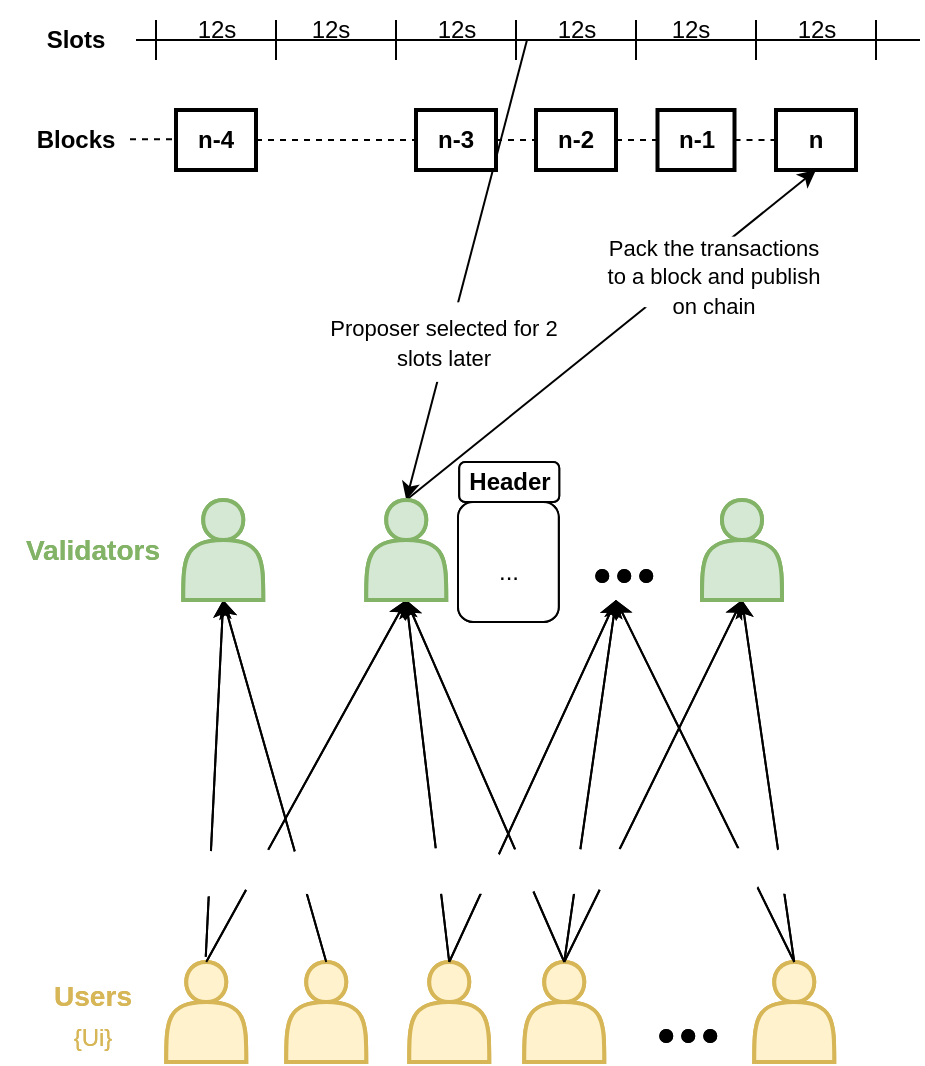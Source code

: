<mxfile version="26.2.8">
  <diagram name="Page-1" id="uq0ruCk3_rSD9SvaCY8R">
    <mxGraphModel dx="1405" dy="643" grid="1" gridSize="10" guides="1" tooltips="1" connect="1" arrows="1" fold="1" page="1" pageScale="1" pageWidth="827" pageHeight="1169" math="0" shadow="0">
      <root>
        <mxCell id="0" />
        <mxCell id="1" parent="0" />
        <mxCell id="r1D6VSpxrKc8KSH1jY-o-12" value="" style="endArrow=classic;html=1;rounded=0;exitX=0.09;exitY=0.521;exitDx=0;exitDy=0;entryX=0.5;entryY=0;entryDx=0;entryDy=0;exitPerimeter=0;" parent="1" source="XEZV7KVTwxbiqD7pJ-Vi-41" target="r1D6VSpxrKc8KSH1jY-o-51" edge="1">
          <mxGeometry width="50" height="50" relative="1" as="geometry">
            <mxPoint x="125.5" y="60" as="sourcePoint" />
            <mxPoint x="321" y="203.5" as="targetPoint" />
          </mxGeometry>
        </mxCell>
        <mxCell id="D-NRNB5gOzUlE2xE504m-6" value="" style="shape=actor;whiteSpace=wrap;html=1;strokeWidth=2;fillColor=#fff2cc;strokeColor=#d6b656;" parent="1" vertex="1">
          <mxGeometry x="115.12" y="521" width="40" height="50" as="geometry" />
        </mxCell>
        <mxCell id="D-NRNB5gOzUlE2xE504m-7" value="" style="shape=actor;whiteSpace=wrap;html=1;strokeWidth=2;fillColor=#fff2cc;strokeColor=#d6b656;" parent="1" vertex="1">
          <mxGeometry x="294.12" y="521" width="40" height="50" as="geometry" />
        </mxCell>
        <mxCell id="D-NRNB5gOzUlE2xE504m-8" value="" style="shape=actor;whiteSpace=wrap;html=1;strokeWidth=2;fillColor=#fff2cc;strokeColor=#d6b656;" parent="1" vertex="1">
          <mxGeometry x="236.62" y="521" width="40" height="50" as="geometry" />
        </mxCell>
        <mxCell id="D-NRNB5gOzUlE2xE504m-9" value="" style="shape=actor;whiteSpace=wrap;html=1;strokeWidth=2;fillColor=#fff2cc;strokeColor=#d6b656;" parent="1" vertex="1">
          <mxGeometry x="175.12" y="521" width="40" height="50" as="geometry" />
        </mxCell>
        <mxCell id="D-NRNB5gOzUlE2xE504m-10" value="" style="shape=actor;whiteSpace=wrap;html=1;strokeWidth=2;fillColor=#fff2cc;strokeColor=#d6b656;" parent="1" vertex="1">
          <mxGeometry x="409.12" y="521" width="40" height="50" as="geometry" />
        </mxCell>
        <mxCell id="D-NRNB5gOzUlE2xE504m-13" value="" style="group" parent="1" vertex="1" connectable="0">
          <mxGeometry x="363.12" y="555" width="26" height="6" as="geometry" />
        </mxCell>
        <mxCell id="D-NRNB5gOzUlE2xE504m-14" value="" style="ellipse;shape=doubleEllipse;whiteSpace=wrap;html=1;aspect=fixed;fillColor=#000000;" parent="D-NRNB5gOzUlE2xE504m-13" vertex="1">
          <mxGeometry x="-1" width="6" height="6" as="geometry" />
        </mxCell>
        <mxCell id="D-NRNB5gOzUlE2xE504m-15" value="" style="ellipse;shape=doubleEllipse;whiteSpace=wrap;html=1;aspect=fixed;fillColor=#000000;" parent="D-NRNB5gOzUlE2xE504m-13" vertex="1">
          <mxGeometry x="10" width="6" height="6" as="geometry" />
        </mxCell>
        <mxCell id="D-NRNB5gOzUlE2xE504m-16" value="" style="ellipse;shape=doubleEllipse;whiteSpace=wrap;html=1;aspect=fixed;fillColor=#000000;" parent="D-NRNB5gOzUlE2xE504m-13" vertex="1">
          <mxGeometry x="21" width="6" height="6" as="geometry" />
        </mxCell>
        <mxCell id="D-NRNB5gOzUlE2xE504m-17" value="" style="endArrow=classic;html=1;rounded=0;entryX=0.5;entryY=1;entryDx=0;entryDy=0;exitX=0.5;exitY=0;exitDx=0;exitDy=0;" parent="1" source="D-NRNB5gOzUlE2xE504m-6" target="D-NRNB5gOzUlE2xE504m-51" edge="1">
          <mxGeometry width="50" height="50" relative="1" as="geometry">
            <mxPoint x="135.37" y="496" as="sourcePoint" />
            <mxPoint x="255.12" y="427" as="targetPoint" />
          </mxGeometry>
        </mxCell>
        <mxCell id="D-NRNB5gOzUlE2xE504m-18" value="" style="endArrow=classic;html=1;rounded=0;entryX=0.5;entryY=1;entryDx=0;entryDy=0;exitX=0.5;exitY=0;exitDx=0;exitDy=0;" parent="1" source="D-NRNB5gOzUlE2xE504m-9" target="D-NRNB5gOzUlE2xE504m-50" edge="1">
          <mxGeometry width="50" height="50" relative="1" as="geometry">
            <mxPoint x="195.37" y="496" as="sourcePoint" />
            <mxPoint x="135.12" y="427" as="targetPoint" />
          </mxGeometry>
        </mxCell>
        <mxCell id="D-NRNB5gOzUlE2xE504m-19" value="" style="endArrow=classic;html=1;rounded=0;entryX=0.5;entryY=1;entryDx=0;entryDy=0;exitX=0.494;exitY=-0.052;exitDx=0;exitDy=0;exitPerimeter=0;" parent="1" source="D-NRNB5gOzUlE2xE504m-6" target="D-NRNB5gOzUlE2xE504m-50" edge="1">
          <mxGeometry width="50" height="50" relative="1" as="geometry">
            <mxPoint x="135.37" y="496" as="sourcePoint" />
            <mxPoint x="135.12" y="427" as="targetPoint" />
          </mxGeometry>
        </mxCell>
        <mxCell id="D-NRNB5gOzUlE2xE504m-20" value="" style="endArrow=classic;html=1;rounded=0;exitX=0.5;exitY=0;exitDx=0;exitDy=0;entryX=0.5;entryY=1;entryDx=0;entryDy=0;" parent="1" source="D-NRNB5gOzUlE2xE504m-8" target="D-NRNB5gOzUlE2xE504m-51" edge="1">
          <mxGeometry width="50" height="50" relative="1" as="geometry">
            <mxPoint x="230.87" y="501" as="sourcePoint" />
            <mxPoint x="255" y="427" as="targetPoint" />
          </mxGeometry>
        </mxCell>
        <mxCell id="D-NRNB5gOzUlE2xE504m-21" value="" style="endArrow=classic;html=1;rounded=0;exitX=0.5;exitY=0;exitDx=0;exitDy=0;" parent="1" source="D-NRNB5gOzUlE2xE504m-8" edge="1">
          <mxGeometry width="50" height="50" relative="1" as="geometry">
            <mxPoint x="250.87" y="497" as="sourcePoint" />
            <mxPoint x="340" y="340" as="targetPoint" />
          </mxGeometry>
        </mxCell>
        <mxCell id="D-NRNB5gOzUlE2xE504m-22" value="" style="endArrow=classic;html=1;rounded=0;exitX=0.5;exitY=0;exitDx=0;exitDy=0;entryX=0.5;entryY=1;entryDx=0;entryDy=0;" parent="1" source="D-NRNB5gOzUlE2xE504m-7" target="D-NRNB5gOzUlE2xE504m-52" edge="1">
          <mxGeometry width="50" height="50" relative="1" as="geometry">
            <mxPoint x="330.87" y="501" as="sourcePoint" />
            <mxPoint x="429.12" y="427" as="targetPoint" />
          </mxGeometry>
        </mxCell>
        <mxCell id="D-NRNB5gOzUlE2xE504m-23" value="" style="endArrow=classic;html=1;rounded=0;exitX=0.5;exitY=0;exitDx=0;exitDy=0;" parent="1" source="D-NRNB5gOzUlE2xE504m-7" edge="1">
          <mxGeometry width="50" height="50" relative="1" as="geometry">
            <mxPoint x="310.87" y="501" as="sourcePoint" />
            <mxPoint x="340" y="340" as="targetPoint" />
          </mxGeometry>
        </mxCell>
        <mxCell id="D-NRNB5gOzUlE2xE504m-24" value="" style="endArrow=classic;html=1;rounded=0;exitX=0.5;exitY=0;exitDx=0;exitDy=0;entryX=0.5;entryY=1;entryDx=0;entryDy=0;" parent="1" source="D-NRNB5gOzUlE2xE504m-7" target="D-NRNB5gOzUlE2xE504m-51" edge="1">
          <mxGeometry width="50" height="50" relative="1" as="geometry">
            <mxPoint x="205.37" y="477" as="sourcePoint" />
            <mxPoint x="255.12" y="427" as="targetPoint" />
          </mxGeometry>
        </mxCell>
        <mxCell id="D-NRNB5gOzUlE2xE504m-25" value="" style="endArrow=classic;html=1;rounded=0;exitX=0.5;exitY=0;exitDx=0;exitDy=0;entryX=0.5;entryY=1;entryDx=0;entryDy=0;" parent="1" source="D-NRNB5gOzUlE2xE504m-10" target="D-NRNB5gOzUlE2xE504m-52" edge="1">
          <mxGeometry width="50" height="50" relative="1" as="geometry">
            <mxPoint x="409.12" y="496" as="sourcePoint" />
            <mxPoint x="429.12" y="427" as="targetPoint" />
          </mxGeometry>
        </mxCell>
        <mxCell id="D-NRNB5gOzUlE2xE504m-26" value="" style="group" parent="1" vertex="1" connectable="0">
          <mxGeometry x="150.12" y="464" width="23" height="23" as="geometry" />
        </mxCell>
        <mxCell id="D-NRNB5gOzUlE2xE504m-27" value="" style="ellipse;whiteSpace=wrap;html=1;aspect=fixed;fillColor=default;strokeColor=none;" parent="D-NRNB5gOzUlE2xE504m-26" vertex="1">
          <mxGeometry width="23" height="23" as="geometry" />
        </mxCell>
        <mxCell id="D-NRNB5gOzUlE2xE504m-28" value="" style="shape=image;html=1;verticalAlign=top;verticalLabelPosition=bottom;labelBackgroundColor=#ffffff;imageAspect=0;aspect=fixed;image=https://cdn0.iconfinder.com/data/icons/basic-e-commerce-line/48/Receipt_success-128.png" parent="D-NRNB5gOzUlE2xE504m-26" vertex="1">
          <mxGeometry x="2.88" y="2.88" width="17.25" height="17.25" as="geometry" />
        </mxCell>
        <mxCell id="D-NRNB5gOzUlE2xE504m-29" value="" style="group" parent="1" vertex="1" connectable="0">
          <mxGeometry x="123.62" y="465.25" width="23" height="23" as="geometry" />
        </mxCell>
        <mxCell id="D-NRNB5gOzUlE2xE504m-30" value="" style="ellipse;whiteSpace=wrap;html=1;aspect=fixed;fillColor=default;strokeColor=none;" parent="D-NRNB5gOzUlE2xE504m-29" vertex="1">
          <mxGeometry width="23" height="23" as="geometry" />
        </mxCell>
        <mxCell id="D-NRNB5gOzUlE2xE504m-31" value="" style="shape=image;html=1;verticalAlign=top;verticalLabelPosition=bottom;labelBackgroundColor=#ffffff;imageAspect=0;aspect=fixed;image=https://cdn0.iconfinder.com/data/icons/basic-e-commerce-line/48/Receipt_success-128.png" parent="D-NRNB5gOzUlE2xE504m-29" vertex="1">
          <mxGeometry x="2.88" y="1.88" width="17.25" height="17.25" as="geometry" />
        </mxCell>
        <mxCell id="D-NRNB5gOzUlE2xE504m-32" value="" style="group" parent="1" vertex="1" connectable="0">
          <mxGeometry x="174" y="464" width="23" height="23" as="geometry" />
        </mxCell>
        <mxCell id="D-NRNB5gOzUlE2xE504m-33" value="" style="ellipse;whiteSpace=wrap;html=1;aspect=fixed;fillColor=default;strokeColor=none;" parent="D-NRNB5gOzUlE2xE504m-32" vertex="1">
          <mxGeometry width="23" height="23" as="geometry" />
        </mxCell>
        <mxCell id="D-NRNB5gOzUlE2xE504m-34" value="" style="shape=image;html=1;verticalAlign=top;verticalLabelPosition=bottom;labelBackgroundColor=#ffffff;imageAspect=0;aspect=fixed;image=https://cdn0.iconfinder.com/data/icons/basic-e-commerce-line/48/Receipt_success-128.png" parent="D-NRNB5gOzUlE2xE504m-32" vertex="1">
          <mxGeometry x="2.88" y="2.88" width="17.25" height="17.25" as="geometry" />
        </mxCell>
        <mxCell id="D-NRNB5gOzUlE2xE504m-35" value="" style="group" parent="1" vertex="1" connectable="0">
          <mxGeometry x="240" y="464" width="23" height="23" as="geometry" />
        </mxCell>
        <mxCell id="D-NRNB5gOzUlE2xE504m-36" value="" style="ellipse;whiteSpace=wrap;html=1;aspect=fixed;fillColor=default;strokeColor=none;" parent="D-NRNB5gOzUlE2xE504m-35" vertex="1">
          <mxGeometry width="23" height="23" as="geometry" />
        </mxCell>
        <mxCell id="D-NRNB5gOzUlE2xE504m-37" value="" style="shape=image;html=1;verticalAlign=top;verticalLabelPosition=bottom;labelBackgroundColor=#ffffff;imageAspect=0;aspect=fixed;image=https://cdn0.iconfinder.com/data/icons/basic-e-commerce-line/48/Receipt_success-128.png" parent="D-NRNB5gOzUlE2xE504m-35" vertex="1">
          <mxGeometry x="2.88" y="2.88" width="17.25" height="17.25" as="geometry" />
        </mxCell>
        <mxCell id="D-NRNB5gOzUlE2xE504m-38" value="" style="group" parent="1" vertex="1" connectable="0">
          <mxGeometry x="282" y="464" width="23" height="23" as="geometry" />
        </mxCell>
        <mxCell id="D-NRNB5gOzUlE2xE504m-39" value="" style="ellipse;whiteSpace=wrap;html=1;aspect=fixed;fillColor=default;strokeColor=none;" parent="D-NRNB5gOzUlE2xE504m-38" vertex="1">
          <mxGeometry width="23" height="23" as="geometry" />
        </mxCell>
        <mxCell id="D-NRNB5gOzUlE2xE504m-40" value="" style="shape=image;html=1;verticalAlign=top;verticalLabelPosition=bottom;labelBackgroundColor=#ffffff;imageAspect=0;aspect=fixed;image=https://cdn0.iconfinder.com/data/icons/basic-e-commerce-line/48/Receipt_success-128.png" parent="D-NRNB5gOzUlE2xE504m-38" vertex="1">
          <mxGeometry x="2.88" y="2.88" width="17.25" height="17.25" as="geometry" />
        </mxCell>
        <mxCell id="D-NRNB5gOzUlE2xE504m-41" value="" style="group" parent="1" vertex="1" connectable="0">
          <mxGeometry x="307" y="464" width="23" height="23" as="geometry" />
        </mxCell>
        <mxCell id="D-NRNB5gOzUlE2xE504m-42" value="" style="ellipse;whiteSpace=wrap;html=1;aspect=fixed;fillColor=default;strokeColor=none;" parent="D-NRNB5gOzUlE2xE504m-41" vertex="1">
          <mxGeometry width="23" height="23" as="geometry" />
        </mxCell>
        <mxCell id="D-NRNB5gOzUlE2xE504m-43" value="" style="shape=image;html=1;verticalAlign=top;verticalLabelPosition=bottom;labelBackgroundColor=#ffffff;imageAspect=0;aspect=fixed;image=https://cdn0.iconfinder.com/data/icons/basic-e-commerce-line/48/Receipt_success-128.png" parent="D-NRNB5gOzUlE2xE504m-41" vertex="1">
          <mxGeometry x="2.88" y="2.88" width="17.25" height="17.25" as="geometry" />
        </mxCell>
        <mxCell id="D-NRNB5gOzUlE2xE504m-44" value="" style="group" parent="1" vertex="1" connectable="0">
          <mxGeometry x="327" y="464" width="23" height="23" as="geometry" />
        </mxCell>
        <mxCell id="D-NRNB5gOzUlE2xE504m-45" value="" style="ellipse;whiteSpace=wrap;html=1;aspect=fixed;fillColor=default;strokeColor=none;" parent="D-NRNB5gOzUlE2xE504m-44" vertex="1">
          <mxGeometry width="23" height="23" as="geometry" />
        </mxCell>
        <mxCell id="D-NRNB5gOzUlE2xE504m-46" value="" style="shape=image;html=1;verticalAlign=top;verticalLabelPosition=bottom;labelBackgroundColor=#ffffff;imageAspect=0;aspect=fixed;image=https://cdn0.iconfinder.com/data/icons/basic-e-commerce-line/48/Receipt_success-128.png" parent="D-NRNB5gOzUlE2xE504m-44" vertex="1">
          <mxGeometry x="2.88" y="2.88" width="17.25" height="17.25" as="geometry" />
        </mxCell>
        <mxCell id="D-NRNB5gOzUlE2xE504m-47" value="" style="group" parent="1" vertex="1" connectable="0">
          <mxGeometry x="414" y="464" width="23" height="23" as="geometry" />
        </mxCell>
        <mxCell id="D-NRNB5gOzUlE2xE504m-48" value="" style="ellipse;whiteSpace=wrap;html=1;aspect=fixed;fillColor=default;strokeColor=none;" parent="D-NRNB5gOzUlE2xE504m-47" vertex="1">
          <mxGeometry width="23" height="23" as="geometry" />
        </mxCell>
        <mxCell id="D-NRNB5gOzUlE2xE504m-49" value="" style="shape=image;html=1;verticalAlign=top;verticalLabelPosition=bottom;labelBackgroundColor=#ffffff;imageAspect=0;aspect=fixed;image=https://cdn0.iconfinder.com/data/icons/basic-e-commerce-line/48/Receipt_success-128.png" parent="D-NRNB5gOzUlE2xE504m-47" vertex="1">
          <mxGeometry x="2.88" y="2.88" width="17.25" height="17.25" as="geometry" />
        </mxCell>
        <mxCell id="D-NRNB5gOzUlE2xE504m-50" value="" style="shape=actor;whiteSpace=wrap;html=1;strokeWidth=2;fillColor=#d5e8d4;strokeColor=#82b366;" parent="1" vertex="1">
          <mxGeometry x="123.62" y="290" width="40" height="50" as="geometry" />
        </mxCell>
        <mxCell id="D-NRNB5gOzUlE2xE504m-51" value="" style="shape=actor;whiteSpace=wrap;html=1;strokeWidth=2;fillColor=#d5e8d4;strokeColor=#82b366;" parent="1" vertex="1">
          <mxGeometry x="215.12" y="290" width="40" height="50" as="geometry" />
        </mxCell>
        <mxCell id="D-NRNB5gOzUlE2xE504m-52" value="" style="shape=actor;whiteSpace=wrap;html=1;strokeWidth=2;fillColor=#d5e8d4;strokeColor=#82b366;" parent="1" vertex="1">
          <mxGeometry x="383" y="290" width="40" height="50" as="geometry" />
        </mxCell>
        <mxCell id="D-NRNB5gOzUlE2xE504m-53" value="" style="group" parent="1" vertex="1" connectable="0">
          <mxGeometry x="313.12" y="325" width="26" height="6" as="geometry" />
        </mxCell>
        <mxCell id="D-NRNB5gOzUlE2xE504m-54" value="" style="ellipse;shape=doubleEllipse;whiteSpace=wrap;html=1;aspect=fixed;fillColor=#000000;" parent="D-NRNB5gOzUlE2xE504m-53" vertex="1">
          <mxGeometry x="17" width="6" height="6" as="geometry" />
        </mxCell>
        <mxCell id="D-NRNB5gOzUlE2xE504m-55" value="" style="ellipse;shape=doubleEllipse;whiteSpace=wrap;html=1;aspect=fixed;fillColor=#000000;" parent="D-NRNB5gOzUlE2xE504m-53" vertex="1">
          <mxGeometry x="28" width="6" height="6" as="geometry" />
        </mxCell>
        <mxCell id="D-NRNB5gOzUlE2xE504m-56" value="" style="ellipse;shape=doubleEllipse;whiteSpace=wrap;html=1;aspect=fixed;fillColor=#000000;" parent="D-NRNB5gOzUlE2xE504m-53" vertex="1">
          <mxGeometry x="39" width="6" height="6" as="geometry" />
        </mxCell>
        <mxCell id="D-NRNB5gOzUlE2xE504m-57" value="" style="endArrow=classic;html=1;rounded=0;exitX=0.5;exitY=0;exitDx=0;exitDy=0;" parent="1" source="D-NRNB5gOzUlE2xE504m-10" edge="1">
          <mxGeometry width="50" height="50" relative="1" as="geometry">
            <mxPoint x="430" y="520" as="sourcePoint" />
            <mxPoint x="340" y="340" as="targetPoint" />
          </mxGeometry>
        </mxCell>
        <mxCell id="D-NRNB5gOzUlE2xE504m-58" value="" style="group" parent="1" vertex="1" connectable="0">
          <mxGeometry x="391" y="464" width="23" height="23" as="geometry" />
        </mxCell>
        <mxCell id="D-NRNB5gOzUlE2xE504m-59" value="" style="ellipse;whiteSpace=wrap;html=1;aspect=fixed;fillColor=default;strokeColor=none;" parent="D-NRNB5gOzUlE2xE504m-58" vertex="1">
          <mxGeometry width="23" height="23" as="geometry" />
        </mxCell>
        <mxCell id="D-NRNB5gOzUlE2xE504m-60" value="" style="shape=image;html=1;verticalAlign=top;verticalLabelPosition=bottom;labelBackgroundColor=#ffffff;imageAspect=0;aspect=fixed;image=https://cdn0.iconfinder.com/data/icons/basic-e-commerce-line/48/Receipt_success-128.png" parent="D-NRNB5gOzUlE2xE504m-58" vertex="1">
          <mxGeometry x="2.88" y="2.88" width="17.25" height="17.25" as="geometry" />
        </mxCell>
        <mxCell id="D-NRNB5gOzUlE2xE504m-61" value="" style="group" parent="1" vertex="1" connectable="0">
          <mxGeometry x="262" y="464" width="23" height="23" as="geometry" />
        </mxCell>
        <mxCell id="D-NRNB5gOzUlE2xE504m-62" value="" style="ellipse;whiteSpace=wrap;html=1;aspect=fixed;fillColor=default;strokeColor=none;" parent="D-NRNB5gOzUlE2xE504m-61" vertex="1">
          <mxGeometry width="23" height="23" as="geometry" />
        </mxCell>
        <mxCell id="D-NRNB5gOzUlE2xE504m-63" value="" style="shape=image;html=1;verticalAlign=top;verticalLabelPosition=bottom;labelBackgroundColor=#ffffff;imageAspect=0;aspect=fixed;image=https://cdn0.iconfinder.com/data/icons/basic-e-commerce-line/48/Receipt_success-128.png" parent="D-NRNB5gOzUlE2xE504m-61" vertex="1">
          <mxGeometry x="2.88" y="2.88" width="17.25" height="17.25" as="geometry" />
        </mxCell>
        <mxCell id="D-NRNB5gOzUlE2xE504m-64" value="&lt;div style=&quot;line-height: 60%;&quot;&gt;&lt;h3 style=&quot;line-height: 60%;&quot;&gt;&lt;font style=&quot;color: light-dark(rgb(130, 179, 102), rgb(105, 70, 122));&quot;&gt;Validators&lt;/font&gt;&lt;/h3&gt;&lt;/div&gt;" style="text;html=1;align=center;verticalAlign=middle;resizable=0;points=[];autosize=1;strokeColor=none;fillColor=none;" parent="1" vertex="1">
          <mxGeometry x="32.5" y="290" width="90" height="50" as="geometry" />
        </mxCell>
        <mxCell id="D-NRNB5gOzUlE2xE504m-65" value="" style="group" parent="1" vertex="1" connectable="0">
          <mxGeometry x="261" y="271" width="50.62" height="80" as="geometry" />
        </mxCell>
        <mxCell id="D-NRNB5gOzUlE2xE504m-66" value="Header" style="rounded=1;whiteSpace=wrap;html=1;fontStyle=1" parent="D-NRNB5gOzUlE2xE504m-65" vertex="1">
          <mxGeometry x="0.62" width="50" height="20" as="geometry" />
        </mxCell>
        <mxCell id="D-NRNB5gOzUlE2xE504m-67" value="" style="group" parent="D-NRNB5gOzUlE2xE504m-65" vertex="1" connectable="0">
          <mxGeometry y="20" width="50.38" height="60" as="geometry" />
        </mxCell>
        <mxCell id="D-NRNB5gOzUlE2xE504m-68" value="" style="rounded=1;whiteSpace=wrap;html=1;" parent="D-NRNB5gOzUlE2xE504m-67" vertex="1">
          <mxGeometry width="50.38" height="60" as="geometry" />
        </mxCell>
        <mxCell id="D-NRNB5gOzUlE2xE504m-69" value="" style="shape=image;html=1;verticalAlign=top;verticalLabelPosition=bottom;labelBackgroundColor=#ffffff;imageAspect=0;aspect=fixed;image=https://cdn0.iconfinder.com/data/icons/basic-e-commerce-line/48/Receipt_success-128.png" parent="D-NRNB5gOzUlE2xE504m-67" vertex="1">
          <mxGeometry x="17.952" y="1.75" width="14.484" height="14.484" as="geometry" />
        </mxCell>
        <mxCell id="D-NRNB5gOzUlE2xE504m-70" value="" style="shape=image;html=1;verticalAlign=top;verticalLabelPosition=bottom;labelBackgroundColor=#ffffff;imageAspect=0;aspect=fixed;image=https://cdn0.iconfinder.com/data/icons/basic-e-commerce-line/48/Receipt_success-128.png" parent="D-NRNB5gOzUlE2xE504m-67" vertex="1">
          <mxGeometry x="17.952" y="18" width="14.484" height="14.484" as="geometry" />
        </mxCell>
        <mxCell id="D-NRNB5gOzUlE2xE504m-71" value="" style="shape=image;html=1;verticalAlign=top;verticalLabelPosition=bottom;labelBackgroundColor=#ffffff;imageAspect=0;aspect=fixed;image=https://cdn0.iconfinder.com/data/icons/basic-e-commerce-line/48/Receipt_success-128.png" parent="D-NRNB5gOzUlE2xE504m-67" vertex="1">
          <mxGeometry x="17.952" y="42.75" width="14.484" height="14.484" as="geometry" />
        </mxCell>
        <mxCell id="D-NRNB5gOzUlE2xE504m-72" value="..." style="text;html=1;align=center;verticalAlign=middle;resizable=0;points=[];autosize=1;strokeColor=none;fillColor=none;" parent="D-NRNB5gOzUlE2xE504m-67" vertex="1">
          <mxGeometry x="9.595" y="20.25" width="30" height="30" as="geometry" />
        </mxCell>
        <mxCell id="D-NRNB5gOzUlE2xE504m-75" value="&lt;div style=&quot;line-height: 60%;&quot;&gt;&lt;h3 style=&quot;line-height: 60%;&quot;&gt;&lt;font style=&quot;color: light-dark(rgb(214, 182, 86), rgb(105, 70, 122));&quot;&gt;Users&lt;/font&gt;&lt;/h3&gt;&lt;div&gt;&lt;font&gt;&lt;font color=&quot;#d6b656&quot;&gt;{Ui}&lt;/font&gt;&lt;/font&gt;&lt;/div&gt;&lt;/div&gt;" style="text;html=1;align=center;verticalAlign=middle;resizable=0;points=[];autosize=1;strokeColor=none;fillColor=none;" parent="1" vertex="1">
          <mxGeometry x="47.5" y="511" width="60" height="60" as="geometry" />
        </mxCell>
        <mxCell id="r1D6VSpxrKc8KSH1jY-o-6" value="" style="shape=actor;whiteSpace=wrap;html=1;strokeWidth=2;fillColor=#fff2cc;strokeColor=#d6b656;" parent="1" vertex="1">
          <mxGeometry x="115.12" y="521" width="40" height="50" as="geometry" />
        </mxCell>
        <mxCell id="r1D6VSpxrKc8KSH1jY-o-7" value="" style="shape=actor;whiteSpace=wrap;html=1;strokeWidth=2;fillColor=#fff2cc;strokeColor=#d6b656;" parent="1" vertex="1">
          <mxGeometry x="294.12" y="521" width="40" height="50" as="geometry" />
        </mxCell>
        <mxCell id="r1D6VSpxrKc8KSH1jY-o-8" value="" style="shape=actor;whiteSpace=wrap;html=1;strokeWidth=2;fillColor=#fff2cc;strokeColor=#d6b656;" parent="1" vertex="1">
          <mxGeometry x="236.62" y="521" width="40" height="50" as="geometry" />
        </mxCell>
        <mxCell id="r1D6VSpxrKc8KSH1jY-o-9" value="" style="shape=actor;whiteSpace=wrap;html=1;strokeWidth=2;fillColor=#fff2cc;strokeColor=#d6b656;" parent="1" vertex="1">
          <mxGeometry x="175.12" y="521" width="40" height="50" as="geometry" />
        </mxCell>
        <mxCell id="r1D6VSpxrKc8KSH1jY-o-10" value="" style="shape=actor;whiteSpace=wrap;html=1;strokeWidth=2;fillColor=#fff2cc;strokeColor=#d6b656;" parent="1" vertex="1">
          <mxGeometry x="409.12" y="521" width="40" height="50" as="geometry" />
        </mxCell>
        <mxCell id="r1D6VSpxrKc8KSH1jY-o-11" value="" style="endArrow=classic;html=1;rounded=0;exitX=0.5;exitY=0;exitDx=0;exitDy=0;entryX=0.5;entryY=1;entryDx=0;entryDy=0;" parent="1" source="r1D6VSpxrKc8KSH1jY-o-51" target="XEZV7KVTwxbiqD7pJ-Vi-28" edge="1">
          <mxGeometry width="50" height="50" relative="1" as="geometry">
            <mxPoint x="327" y="216" as="sourcePoint" />
            <mxPoint x="425.5" y="130" as="targetPoint" />
          </mxGeometry>
        </mxCell>
        <mxCell id="r1D6VSpxrKc8KSH1jY-o-13" value="" style="group" parent="1" vertex="1" connectable="0">
          <mxGeometry x="363.12" y="555" width="26" height="6" as="geometry" />
        </mxCell>
        <mxCell id="r1D6VSpxrKc8KSH1jY-o-14" value="" style="ellipse;shape=doubleEllipse;whiteSpace=wrap;html=1;aspect=fixed;fillColor=#000000;" parent="r1D6VSpxrKc8KSH1jY-o-13" vertex="1">
          <mxGeometry x="-1" width="6" height="6" as="geometry" />
        </mxCell>
        <mxCell id="r1D6VSpxrKc8KSH1jY-o-15" value="" style="ellipse;shape=doubleEllipse;whiteSpace=wrap;html=1;aspect=fixed;fillColor=#000000;" parent="r1D6VSpxrKc8KSH1jY-o-13" vertex="1">
          <mxGeometry x="10" width="6" height="6" as="geometry" />
        </mxCell>
        <mxCell id="r1D6VSpxrKc8KSH1jY-o-16" value="" style="ellipse;shape=doubleEllipse;whiteSpace=wrap;html=1;aspect=fixed;fillColor=#000000;" parent="r1D6VSpxrKc8KSH1jY-o-13" vertex="1">
          <mxGeometry x="21" width="6" height="6" as="geometry" />
        </mxCell>
        <mxCell id="r1D6VSpxrKc8KSH1jY-o-17" value="" style="endArrow=classic;html=1;rounded=0;entryX=0.5;entryY=1;entryDx=0;entryDy=0;exitX=0.5;exitY=0;exitDx=0;exitDy=0;" parent="1" source="r1D6VSpxrKc8KSH1jY-o-6" target="r1D6VSpxrKc8KSH1jY-o-51" edge="1">
          <mxGeometry width="50" height="50" relative="1" as="geometry">
            <mxPoint x="135.37" y="496" as="sourcePoint" />
            <mxPoint x="255.12" y="427" as="targetPoint" />
          </mxGeometry>
        </mxCell>
        <mxCell id="r1D6VSpxrKc8KSH1jY-o-18" value="" style="endArrow=classic;html=1;rounded=0;entryX=0.5;entryY=1;entryDx=0;entryDy=0;exitX=0.5;exitY=0;exitDx=0;exitDy=0;" parent="1" source="r1D6VSpxrKc8KSH1jY-o-9" target="r1D6VSpxrKc8KSH1jY-o-50" edge="1">
          <mxGeometry width="50" height="50" relative="1" as="geometry">
            <mxPoint x="195.37" y="496" as="sourcePoint" />
            <mxPoint x="135.12" y="427" as="targetPoint" />
          </mxGeometry>
        </mxCell>
        <mxCell id="r1D6VSpxrKc8KSH1jY-o-19" value="" style="endArrow=classic;html=1;rounded=0;entryX=0.5;entryY=1;entryDx=0;entryDy=0;exitX=0.494;exitY=-0.052;exitDx=0;exitDy=0;exitPerimeter=0;" parent="1" source="r1D6VSpxrKc8KSH1jY-o-6" target="r1D6VSpxrKc8KSH1jY-o-50" edge="1">
          <mxGeometry width="50" height="50" relative="1" as="geometry">
            <mxPoint x="135.37" y="496" as="sourcePoint" />
            <mxPoint x="135.12" y="427" as="targetPoint" />
          </mxGeometry>
        </mxCell>
        <mxCell id="r1D6VSpxrKc8KSH1jY-o-20" value="" style="endArrow=classic;html=1;rounded=0;exitX=0.5;exitY=0;exitDx=0;exitDy=0;entryX=0.5;entryY=1;entryDx=0;entryDy=0;" parent="1" source="r1D6VSpxrKc8KSH1jY-o-8" target="r1D6VSpxrKc8KSH1jY-o-51" edge="1">
          <mxGeometry width="50" height="50" relative="1" as="geometry">
            <mxPoint x="230.87" y="501" as="sourcePoint" />
            <mxPoint x="255" y="427" as="targetPoint" />
          </mxGeometry>
        </mxCell>
        <mxCell id="r1D6VSpxrKc8KSH1jY-o-21" value="" style="endArrow=classic;html=1;rounded=0;exitX=0.5;exitY=0;exitDx=0;exitDy=0;" parent="1" source="r1D6VSpxrKc8KSH1jY-o-8" edge="1">
          <mxGeometry width="50" height="50" relative="1" as="geometry">
            <mxPoint x="250.87" y="497" as="sourcePoint" />
            <mxPoint x="340" y="340" as="targetPoint" />
          </mxGeometry>
        </mxCell>
        <mxCell id="r1D6VSpxrKc8KSH1jY-o-22" value="" style="endArrow=classic;html=1;rounded=0;exitX=0.5;exitY=0;exitDx=0;exitDy=0;entryX=0.5;entryY=1;entryDx=0;entryDy=0;" parent="1" source="r1D6VSpxrKc8KSH1jY-o-7" target="r1D6VSpxrKc8KSH1jY-o-52" edge="1">
          <mxGeometry width="50" height="50" relative="1" as="geometry">
            <mxPoint x="330.87" y="501" as="sourcePoint" />
            <mxPoint x="429.12" y="427" as="targetPoint" />
          </mxGeometry>
        </mxCell>
        <mxCell id="r1D6VSpxrKc8KSH1jY-o-23" value="" style="endArrow=classic;html=1;rounded=0;exitX=0.5;exitY=0;exitDx=0;exitDy=0;" parent="1" source="r1D6VSpxrKc8KSH1jY-o-7" edge="1">
          <mxGeometry width="50" height="50" relative="1" as="geometry">
            <mxPoint x="310.87" y="501" as="sourcePoint" />
            <mxPoint x="340" y="340" as="targetPoint" />
          </mxGeometry>
        </mxCell>
        <mxCell id="r1D6VSpxrKc8KSH1jY-o-24" value="" style="endArrow=classic;html=1;rounded=0;exitX=0.5;exitY=0;exitDx=0;exitDy=0;entryX=0.5;entryY=1;entryDx=0;entryDy=0;" parent="1" source="r1D6VSpxrKc8KSH1jY-o-7" target="r1D6VSpxrKc8KSH1jY-o-51" edge="1">
          <mxGeometry width="50" height="50" relative="1" as="geometry">
            <mxPoint x="205.37" y="477" as="sourcePoint" />
            <mxPoint x="255.12" y="427" as="targetPoint" />
          </mxGeometry>
        </mxCell>
        <mxCell id="r1D6VSpxrKc8KSH1jY-o-25" value="" style="endArrow=classic;html=1;rounded=0;exitX=0.5;exitY=0;exitDx=0;exitDy=0;entryX=0.5;entryY=1;entryDx=0;entryDy=0;" parent="1" source="r1D6VSpxrKc8KSH1jY-o-10" target="r1D6VSpxrKc8KSH1jY-o-52" edge="1">
          <mxGeometry width="50" height="50" relative="1" as="geometry">
            <mxPoint x="409.12" y="496" as="sourcePoint" />
            <mxPoint x="429.12" y="427" as="targetPoint" />
          </mxGeometry>
        </mxCell>
        <mxCell id="r1D6VSpxrKc8KSH1jY-o-26" value="" style="group" parent="1" vertex="1" connectable="0">
          <mxGeometry x="150.12" y="464" width="23" height="23" as="geometry" />
        </mxCell>
        <mxCell id="r1D6VSpxrKc8KSH1jY-o-27" value="" style="ellipse;whiteSpace=wrap;html=1;aspect=fixed;fillColor=default;strokeColor=none;" parent="r1D6VSpxrKc8KSH1jY-o-26" vertex="1">
          <mxGeometry width="23" height="23" as="geometry" />
        </mxCell>
        <mxCell id="r1D6VSpxrKc8KSH1jY-o-28" value="" style="shape=image;html=1;verticalAlign=top;verticalLabelPosition=bottom;labelBackgroundColor=#ffffff;imageAspect=0;aspect=fixed;image=https://cdn0.iconfinder.com/data/icons/basic-e-commerce-line/48/Receipt_success-128.png" parent="r1D6VSpxrKc8KSH1jY-o-26" vertex="1">
          <mxGeometry x="2.88" y="2.88" width="17.25" height="17.25" as="geometry" />
        </mxCell>
        <mxCell id="r1D6VSpxrKc8KSH1jY-o-29" value="" style="group" parent="1" vertex="1" connectable="0">
          <mxGeometry x="123.62" y="465.25" width="23" height="23" as="geometry" />
        </mxCell>
        <mxCell id="r1D6VSpxrKc8KSH1jY-o-30" value="" style="ellipse;whiteSpace=wrap;html=1;aspect=fixed;fillColor=default;strokeColor=none;" parent="r1D6VSpxrKc8KSH1jY-o-29" vertex="1">
          <mxGeometry width="23" height="23" as="geometry" />
        </mxCell>
        <mxCell id="r1D6VSpxrKc8KSH1jY-o-31" value="" style="shape=image;html=1;verticalAlign=top;verticalLabelPosition=bottom;labelBackgroundColor=#ffffff;imageAspect=0;aspect=fixed;image=https://cdn0.iconfinder.com/data/icons/basic-e-commerce-line/48/Receipt_success-128.png" parent="r1D6VSpxrKc8KSH1jY-o-29" vertex="1">
          <mxGeometry x="2.88" y="1.88" width="17.25" height="17.25" as="geometry" />
        </mxCell>
        <mxCell id="r1D6VSpxrKc8KSH1jY-o-32" value="" style="group" parent="1" vertex="1" connectable="0">
          <mxGeometry x="174" y="464" width="23" height="23" as="geometry" />
        </mxCell>
        <mxCell id="r1D6VSpxrKc8KSH1jY-o-33" value="" style="ellipse;whiteSpace=wrap;html=1;aspect=fixed;fillColor=default;strokeColor=none;" parent="r1D6VSpxrKc8KSH1jY-o-32" vertex="1">
          <mxGeometry width="23" height="23" as="geometry" />
        </mxCell>
        <mxCell id="r1D6VSpxrKc8KSH1jY-o-34" value="" style="shape=image;html=1;verticalAlign=top;verticalLabelPosition=bottom;labelBackgroundColor=#ffffff;imageAspect=0;aspect=fixed;image=https://cdn0.iconfinder.com/data/icons/basic-e-commerce-line/48/Receipt_success-128.png" parent="r1D6VSpxrKc8KSH1jY-o-32" vertex="1">
          <mxGeometry x="2.88" y="2.88" width="17.25" height="17.25" as="geometry" />
        </mxCell>
        <mxCell id="r1D6VSpxrKc8KSH1jY-o-35" value="" style="group" parent="1" vertex="1" connectable="0">
          <mxGeometry x="240" y="464" width="23" height="23" as="geometry" />
        </mxCell>
        <mxCell id="r1D6VSpxrKc8KSH1jY-o-36" value="" style="ellipse;whiteSpace=wrap;html=1;aspect=fixed;fillColor=default;strokeColor=none;" parent="r1D6VSpxrKc8KSH1jY-o-35" vertex="1">
          <mxGeometry width="23" height="23" as="geometry" />
        </mxCell>
        <mxCell id="r1D6VSpxrKc8KSH1jY-o-37" value="" style="shape=image;html=1;verticalAlign=top;verticalLabelPosition=bottom;labelBackgroundColor=#ffffff;imageAspect=0;aspect=fixed;image=https://cdn0.iconfinder.com/data/icons/basic-e-commerce-line/48/Receipt_success-128.png" parent="r1D6VSpxrKc8KSH1jY-o-35" vertex="1">
          <mxGeometry x="2.88" y="2.88" width="17.25" height="17.25" as="geometry" />
        </mxCell>
        <mxCell id="r1D6VSpxrKc8KSH1jY-o-38" value="" style="group" parent="1" vertex="1" connectable="0">
          <mxGeometry x="282" y="464" width="23" height="23" as="geometry" />
        </mxCell>
        <mxCell id="r1D6VSpxrKc8KSH1jY-o-39" value="" style="ellipse;whiteSpace=wrap;html=1;aspect=fixed;fillColor=default;strokeColor=none;" parent="r1D6VSpxrKc8KSH1jY-o-38" vertex="1">
          <mxGeometry width="23" height="23" as="geometry" />
        </mxCell>
        <mxCell id="r1D6VSpxrKc8KSH1jY-o-40" value="" style="shape=image;html=1;verticalAlign=top;verticalLabelPosition=bottom;labelBackgroundColor=#ffffff;imageAspect=0;aspect=fixed;image=https://cdn0.iconfinder.com/data/icons/basic-e-commerce-line/48/Receipt_success-128.png" parent="r1D6VSpxrKc8KSH1jY-o-38" vertex="1">
          <mxGeometry x="2.88" y="2.88" width="17.25" height="17.25" as="geometry" />
        </mxCell>
        <mxCell id="r1D6VSpxrKc8KSH1jY-o-41" value="" style="group" parent="1" vertex="1" connectable="0">
          <mxGeometry x="307" y="464" width="23" height="23" as="geometry" />
        </mxCell>
        <mxCell id="r1D6VSpxrKc8KSH1jY-o-42" value="" style="ellipse;whiteSpace=wrap;html=1;aspect=fixed;fillColor=default;strokeColor=none;" parent="r1D6VSpxrKc8KSH1jY-o-41" vertex="1">
          <mxGeometry width="23" height="23" as="geometry" />
        </mxCell>
        <mxCell id="r1D6VSpxrKc8KSH1jY-o-43" value="" style="shape=image;html=1;verticalAlign=top;verticalLabelPosition=bottom;labelBackgroundColor=#ffffff;imageAspect=0;aspect=fixed;image=https://cdn0.iconfinder.com/data/icons/basic-e-commerce-line/48/Receipt_success-128.png" parent="r1D6VSpxrKc8KSH1jY-o-41" vertex="1">
          <mxGeometry x="2.88" y="2.88" width="17.25" height="17.25" as="geometry" />
        </mxCell>
        <mxCell id="r1D6VSpxrKc8KSH1jY-o-44" value="" style="group" parent="1" vertex="1" connectable="0">
          <mxGeometry x="327" y="464" width="23" height="23" as="geometry" />
        </mxCell>
        <mxCell id="r1D6VSpxrKc8KSH1jY-o-45" value="" style="ellipse;whiteSpace=wrap;html=1;aspect=fixed;fillColor=default;strokeColor=none;" parent="r1D6VSpxrKc8KSH1jY-o-44" vertex="1">
          <mxGeometry width="23" height="23" as="geometry" />
        </mxCell>
        <mxCell id="r1D6VSpxrKc8KSH1jY-o-46" value="" style="shape=image;html=1;verticalAlign=top;verticalLabelPosition=bottom;labelBackgroundColor=#ffffff;imageAspect=0;aspect=fixed;image=https://cdn0.iconfinder.com/data/icons/basic-e-commerce-line/48/Receipt_success-128.png" parent="r1D6VSpxrKc8KSH1jY-o-44" vertex="1">
          <mxGeometry x="2.88" y="2.88" width="17.25" height="17.25" as="geometry" />
        </mxCell>
        <mxCell id="r1D6VSpxrKc8KSH1jY-o-47" value="" style="group" parent="1" vertex="1" connectable="0">
          <mxGeometry x="414" y="464" width="23" height="23" as="geometry" />
        </mxCell>
        <mxCell id="r1D6VSpxrKc8KSH1jY-o-48" value="" style="ellipse;whiteSpace=wrap;html=1;aspect=fixed;fillColor=default;strokeColor=none;" parent="r1D6VSpxrKc8KSH1jY-o-47" vertex="1">
          <mxGeometry width="23" height="23" as="geometry" />
        </mxCell>
        <mxCell id="r1D6VSpxrKc8KSH1jY-o-49" value="" style="shape=image;html=1;verticalAlign=top;verticalLabelPosition=bottom;labelBackgroundColor=#ffffff;imageAspect=0;aspect=fixed;image=https://cdn0.iconfinder.com/data/icons/basic-e-commerce-line/48/Receipt_success-128.png" parent="r1D6VSpxrKc8KSH1jY-o-47" vertex="1">
          <mxGeometry x="2.88" y="2.88" width="17.25" height="17.25" as="geometry" />
        </mxCell>
        <mxCell id="r1D6VSpxrKc8KSH1jY-o-50" value="" style="shape=actor;whiteSpace=wrap;html=1;strokeWidth=2;fillColor=#d5e8d4;strokeColor=#82b366;" parent="1" vertex="1">
          <mxGeometry x="123.62" y="290" width="40" height="50" as="geometry" />
        </mxCell>
        <mxCell id="r1D6VSpxrKc8KSH1jY-o-51" value="" style="shape=actor;whiteSpace=wrap;html=1;strokeWidth=2;fillColor=#d5e8d4;strokeColor=#82b366;" parent="1" vertex="1">
          <mxGeometry x="215.12" y="290" width="40" height="50" as="geometry" />
        </mxCell>
        <mxCell id="r1D6VSpxrKc8KSH1jY-o-52" value="" style="shape=actor;whiteSpace=wrap;html=1;strokeWidth=2;fillColor=#d5e8d4;strokeColor=#82b366;" parent="1" vertex="1">
          <mxGeometry x="383" y="290" width="40" height="50" as="geometry" />
        </mxCell>
        <mxCell id="r1D6VSpxrKc8KSH1jY-o-53" value="" style="group" parent="1" vertex="1" connectable="0">
          <mxGeometry x="313.12" y="325" width="26" height="6" as="geometry" />
        </mxCell>
        <mxCell id="r1D6VSpxrKc8KSH1jY-o-54" value="" style="ellipse;shape=doubleEllipse;whiteSpace=wrap;html=1;aspect=fixed;fillColor=#000000;" parent="r1D6VSpxrKc8KSH1jY-o-53" vertex="1">
          <mxGeometry x="17" width="6" height="6" as="geometry" />
        </mxCell>
        <mxCell id="r1D6VSpxrKc8KSH1jY-o-55" value="" style="ellipse;shape=doubleEllipse;whiteSpace=wrap;html=1;aspect=fixed;fillColor=#000000;" parent="r1D6VSpxrKc8KSH1jY-o-53" vertex="1">
          <mxGeometry x="28" width="6" height="6" as="geometry" />
        </mxCell>
        <mxCell id="r1D6VSpxrKc8KSH1jY-o-56" value="" style="ellipse;shape=doubleEllipse;whiteSpace=wrap;html=1;aspect=fixed;fillColor=#000000;" parent="r1D6VSpxrKc8KSH1jY-o-53" vertex="1">
          <mxGeometry x="39" width="6" height="6" as="geometry" />
        </mxCell>
        <mxCell id="r1D6VSpxrKc8KSH1jY-o-57" value="" style="endArrow=classic;html=1;rounded=0;exitX=0.5;exitY=0;exitDx=0;exitDy=0;" parent="1" source="r1D6VSpxrKc8KSH1jY-o-10" edge="1">
          <mxGeometry width="50" height="50" relative="1" as="geometry">
            <mxPoint x="430" y="520" as="sourcePoint" />
            <mxPoint x="340" y="340" as="targetPoint" />
          </mxGeometry>
        </mxCell>
        <mxCell id="r1D6VSpxrKc8KSH1jY-o-58" value="" style="group" parent="1" vertex="1" connectable="0">
          <mxGeometry x="391" y="464" width="23" height="23" as="geometry" />
        </mxCell>
        <mxCell id="r1D6VSpxrKc8KSH1jY-o-59" value="" style="ellipse;whiteSpace=wrap;html=1;aspect=fixed;fillColor=default;strokeColor=none;" parent="r1D6VSpxrKc8KSH1jY-o-58" vertex="1">
          <mxGeometry width="23" height="23" as="geometry" />
        </mxCell>
        <mxCell id="r1D6VSpxrKc8KSH1jY-o-60" value="" style="shape=image;html=1;verticalAlign=top;verticalLabelPosition=bottom;labelBackgroundColor=#ffffff;imageAspect=0;aspect=fixed;image=https://cdn0.iconfinder.com/data/icons/basic-e-commerce-line/48/Receipt_success-128.png" parent="r1D6VSpxrKc8KSH1jY-o-58" vertex="1">
          <mxGeometry x="2.88" y="2.88" width="17.25" height="17.25" as="geometry" />
        </mxCell>
        <mxCell id="r1D6VSpxrKc8KSH1jY-o-61" value="" style="group" parent="1" vertex="1" connectable="0">
          <mxGeometry x="262" y="464" width="23" height="23" as="geometry" />
        </mxCell>
        <mxCell id="r1D6VSpxrKc8KSH1jY-o-62" value="" style="ellipse;whiteSpace=wrap;html=1;aspect=fixed;fillColor=default;strokeColor=none;" parent="r1D6VSpxrKc8KSH1jY-o-61" vertex="1">
          <mxGeometry width="23" height="23" as="geometry" />
        </mxCell>
        <mxCell id="r1D6VSpxrKc8KSH1jY-o-63" value="" style="shape=image;html=1;verticalAlign=top;verticalLabelPosition=bottom;labelBackgroundColor=#ffffff;imageAspect=0;aspect=fixed;image=https://cdn0.iconfinder.com/data/icons/basic-e-commerce-line/48/Receipt_success-128.png" parent="r1D6VSpxrKc8KSH1jY-o-61" vertex="1">
          <mxGeometry x="2.88" y="2.88" width="17.25" height="17.25" as="geometry" />
        </mxCell>
        <mxCell id="r1D6VSpxrKc8KSH1jY-o-64" value="&lt;div style=&quot;line-height: 60%;&quot;&gt;&lt;h3 style=&quot;line-height: 60%;&quot;&gt;&lt;font style=&quot;color: light-dark(rgb(130, 179, 102), rgb(105, 70, 122));&quot;&gt;Validators&lt;/font&gt;&lt;/h3&gt;&lt;/div&gt;" style="text;html=1;align=center;verticalAlign=middle;resizable=0;points=[];autosize=1;strokeColor=none;fillColor=none;" parent="1" vertex="1">
          <mxGeometry x="32.5" y="290" width="90" height="50" as="geometry" />
        </mxCell>
        <mxCell id="r1D6VSpxrKc8KSH1jY-o-65" value="" style="group" parent="1" vertex="1" connectable="0">
          <mxGeometry x="261" y="271" width="50.62" height="80" as="geometry" />
        </mxCell>
        <mxCell id="r1D6VSpxrKc8KSH1jY-o-66" value="Header" style="rounded=1;whiteSpace=wrap;html=1;fontStyle=1" parent="r1D6VSpxrKc8KSH1jY-o-65" vertex="1">
          <mxGeometry x="0.62" width="50" height="20" as="geometry" />
        </mxCell>
        <mxCell id="r1D6VSpxrKc8KSH1jY-o-67" value="" style="group" parent="r1D6VSpxrKc8KSH1jY-o-65" vertex="1" connectable="0">
          <mxGeometry y="20" width="50.38" height="60" as="geometry" />
        </mxCell>
        <mxCell id="r1D6VSpxrKc8KSH1jY-o-68" value="" style="rounded=1;whiteSpace=wrap;html=1;" parent="r1D6VSpxrKc8KSH1jY-o-67" vertex="1">
          <mxGeometry width="50.38" height="60" as="geometry" />
        </mxCell>
        <mxCell id="r1D6VSpxrKc8KSH1jY-o-69" value="" style="shape=image;html=1;verticalAlign=top;verticalLabelPosition=bottom;labelBackgroundColor=#ffffff;imageAspect=0;aspect=fixed;image=https://cdn0.iconfinder.com/data/icons/basic-e-commerce-line/48/Receipt_success-128.png" parent="r1D6VSpxrKc8KSH1jY-o-67" vertex="1">
          <mxGeometry x="17.952" y="1.75" width="14.484" height="14.484" as="geometry" />
        </mxCell>
        <mxCell id="r1D6VSpxrKc8KSH1jY-o-70" value="" style="shape=image;html=1;verticalAlign=top;verticalLabelPosition=bottom;labelBackgroundColor=#ffffff;imageAspect=0;aspect=fixed;image=https://cdn0.iconfinder.com/data/icons/basic-e-commerce-line/48/Receipt_success-128.png" parent="r1D6VSpxrKc8KSH1jY-o-67" vertex="1">
          <mxGeometry x="17.952" y="18" width="14.484" height="14.484" as="geometry" />
        </mxCell>
        <mxCell id="r1D6VSpxrKc8KSH1jY-o-71" value="" style="shape=image;html=1;verticalAlign=top;verticalLabelPosition=bottom;labelBackgroundColor=#ffffff;imageAspect=0;aspect=fixed;image=https://cdn0.iconfinder.com/data/icons/basic-e-commerce-line/48/Receipt_success-128.png" parent="r1D6VSpxrKc8KSH1jY-o-67" vertex="1">
          <mxGeometry x="17.952" y="42.75" width="14.484" height="14.484" as="geometry" />
        </mxCell>
        <mxCell id="r1D6VSpxrKc8KSH1jY-o-72" value="..." style="text;html=1;align=center;verticalAlign=middle;resizable=0;points=[];autosize=1;strokeColor=none;fillColor=none;" parent="r1D6VSpxrKc8KSH1jY-o-67" vertex="1">
          <mxGeometry x="9.595" y="20.25" width="30" height="30" as="geometry" />
        </mxCell>
        <mxCell id="r1D6VSpxrKc8KSH1jY-o-73" value="&lt;span style=&quot;font-size: 11px;&quot;&gt;Proposer selected for 2 slots later&lt;/span&gt;" style="ellipse;whiteSpace=wrap;html=1;strokeColor=none;" parent="1" vertex="1">
          <mxGeometry x="189" y="191" width="130.12" height="40" as="geometry" />
        </mxCell>
        <mxCell id="r1D6VSpxrKc8KSH1jY-o-74" value="&lt;span style=&quot;font-size: 11px;&quot;&gt;Pack the transactions to a block and publish on chain&lt;/span&gt;" style="ellipse;whiteSpace=wrap;html=1;strokeColor=none;" parent="1" vertex="1">
          <mxGeometry x="334.12" y="158" width="110" height="40" as="geometry" />
        </mxCell>
        <mxCell id="r1D6VSpxrKc8KSH1jY-o-75" value="&lt;div style=&quot;line-height: 60%;&quot;&gt;&lt;h3 style=&quot;line-height: 60%;&quot;&gt;&lt;font style=&quot;color: light-dark(rgb(214, 182, 86), rgb(105, 70, 122));&quot;&gt;Users&lt;/font&gt;&lt;/h3&gt;&lt;div&gt;&lt;font&gt;&lt;font color=&quot;#d6b656&quot;&gt;{Ui}&lt;/font&gt;&lt;/font&gt;&lt;/div&gt;&lt;/div&gt;" style="text;html=1;align=center;verticalAlign=middle;resizable=0;points=[];autosize=1;strokeColor=none;fillColor=none;" parent="1" vertex="1">
          <mxGeometry x="47.5" y="511" width="60" height="60" as="geometry" />
        </mxCell>
        <mxCell id="XEZV7KVTwxbiqD7pJ-Vi-27" value="&lt;b&gt;n-1&lt;/b&gt;" style="rounded=0;whiteSpace=wrap;html=1;strokeWidth=2;" vertex="1" parent="1">
          <mxGeometry x="360.75" y="95" width="38.5" height="30" as="geometry" />
        </mxCell>
        <mxCell id="XEZV7KVTwxbiqD7pJ-Vi-28" value="&lt;b&gt;n&lt;/b&gt;" style="rounded=0;whiteSpace=wrap;html=1;strokeWidth=2;" vertex="1" parent="1">
          <mxGeometry x="420" y="95" width="40" height="30" as="geometry" />
        </mxCell>
        <mxCell id="XEZV7KVTwxbiqD7pJ-Vi-29" value="" style="endArrow=none;dashed=1;html=1;rounded=0;entryX=0;entryY=0.5;entryDx=0;entryDy=0;" edge="1" parent="1" source="XEZV7KVTwxbiqD7pJ-Vi-27" target="XEZV7KVTwxbiqD7pJ-Vi-28">
          <mxGeometry width="50" height="50" relative="1" as="geometry">
            <mxPoint x="177" y="110" as="sourcePoint" />
            <mxPoint x="237" y="109.5" as="targetPoint" />
          </mxGeometry>
        </mxCell>
        <mxCell id="XEZV7KVTwxbiqD7pJ-Vi-30" value="&lt;b&gt;n-2&lt;/b&gt;" style="rounded=0;whiteSpace=wrap;html=1;strokeWidth=2;" vertex="1" parent="1">
          <mxGeometry x="300" y="95" width="40" height="30" as="geometry" />
        </mxCell>
        <mxCell id="XEZV7KVTwxbiqD7pJ-Vi-31" value="" style="endArrow=none;dashed=1;html=1;rounded=0;exitX=1;exitY=0.5;exitDx=0;exitDy=0;entryX=0;entryY=0.5;entryDx=0;entryDy=0;" edge="1" parent="1" source="XEZV7KVTwxbiqD7pJ-Vi-30" target="XEZV7KVTwxbiqD7pJ-Vi-27">
          <mxGeometry width="50" height="50" relative="1" as="geometry">
            <mxPoint x="347" y="120" as="sourcePoint" />
            <mxPoint x="257" y="110" as="targetPoint" />
          </mxGeometry>
        </mxCell>
        <mxCell id="XEZV7KVTwxbiqD7pJ-Vi-32" value="" style="shape=crossbar;whiteSpace=wrap;html=1;rounded=1;" vertex="1" parent="1">
          <mxGeometry x="410" y="50" width="60" height="20" as="geometry" />
        </mxCell>
        <mxCell id="XEZV7KVTwxbiqD7pJ-Vi-33" value="12s" style="text;html=1;align=center;verticalAlign=middle;resizable=0;points=[];autosize=1;strokeColor=none;fillColor=none;" vertex="1" parent="1">
          <mxGeometry x="356.88" y="40" width="40" height="30" as="geometry" />
        </mxCell>
        <mxCell id="XEZV7KVTwxbiqD7pJ-Vi-34" value="&lt;b&gt;Slots&lt;/b&gt;" style="text;html=1;align=center;verticalAlign=middle;whiteSpace=wrap;rounded=0;" vertex="1" parent="1">
          <mxGeometry x="40" y="45" width="60" height="30" as="geometry" />
        </mxCell>
        <mxCell id="XEZV7KVTwxbiqD7pJ-Vi-35" value="&lt;b&gt;Blocks&lt;/b&gt;" style="text;html=1;align=center;verticalAlign=middle;whiteSpace=wrap;rounded=0;" vertex="1" parent="1">
          <mxGeometry x="40" y="95" width="60" height="30" as="geometry" />
        </mxCell>
        <mxCell id="XEZV7KVTwxbiqD7pJ-Vi-36" value="" style="endArrow=none;html=1;rounded=0;entryX=0;entryY=0.5;entryDx=0;entryDy=0;entryPerimeter=0;exitX=1;exitY=0.5;exitDx=0;exitDy=0;" edge="1" parent="1" source="XEZV7KVTwxbiqD7pJ-Vi-34">
          <mxGeometry width="50" height="50" relative="1" as="geometry">
            <mxPoint x="35.5" y="320" as="sourcePoint" />
            <mxPoint x="115" y="60.0" as="targetPoint" />
          </mxGeometry>
        </mxCell>
        <mxCell id="XEZV7KVTwxbiqD7pJ-Vi-37" value="" style="endArrow=none;html=1;rounded=0;entryX=1;entryY=0.5;entryDx=0;entryDy=0;entryPerimeter=0;" edge="1" parent="1" target="XEZV7KVTwxbiqD7pJ-Vi-32">
          <mxGeometry width="50" height="50" relative="1" as="geometry">
            <mxPoint x="492" y="60" as="sourcePoint" />
            <mxPoint x="85.5" y="270" as="targetPoint" />
          </mxGeometry>
        </mxCell>
        <mxCell id="XEZV7KVTwxbiqD7pJ-Vi-38" value="" style="endArrow=none;dashed=1;html=1;rounded=0;exitX=1;exitY=0.5;exitDx=0;exitDy=0;entryX=0;entryY=0.5;entryDx=0;entryDy=0;" edge="1" parent="1">
          <mxGeometry width="50" height="50" relative="1" as="geometry">
            <mxPoint x="97" y="109.66" as="sourcePoint" />
            <mxPoint x="137" y="109.66" as="targetPoint" />
          </mxGeometry>
        </mxCell>
        <mxCell id="XEZV7KVTwxbiqD7pJ-Vi-39" value="12s" style="text;html=1;align=center;verticalAlign=middle;resizable=0;points=[];autosize=1;strokeColor=none;fillColor=none;" vertex="1" parent="1">
          <mxGeometry x="420" y="40" width="40" height="30" as="geometry" />
        </mxCell>
        <mxCell id="XEZV7KVTwxbiqD7pJ-Vi-40" value="" style="shape=crossbar;whiteSpace=wrap;html=1;rounded=1;" vertex="1" parent="1">
          <mxGeometry x="350" y="50" width="60" height="20" as="geometry" />
        </mxCell>
        <mxCell id="XEZV7KVTwxbiqD7pJ-Vi-41" value="" style="shape=crossbar;whiteSpace=wrap;html=1;rounded=1;" vertex="1" parent="1">
          <mxGeometry x="290" y="50" width="60" height="20" as="geometry" />
        </mxCell>
        <mxCell id="XEZV7KVTwxbiqD7pJ-Vi-42" value="" style="shape=crossbar;whiteSpace=wrap;html=1;rounded=1;" vertex="1" parent="1">
          <mxGeometry x="230" y="50" width="60" height="20" as="geometry" />
        </mxCell>
        <mxCell id="XEZV7KVTwxbiqD7pJ-Vi-43" value="" style="shape=crossbar;whiteSpace=wrap;html=1;rounded=1;" vertex="1" parent="1">
          <mxGeometry x="170" y="50" width="60" height="20" as="geometry" />
        </mxCell>
        <mxCell id="XEZV7KVTwxbiqD7pJ-Vi-44" value="" style="shape=crossbar;whiteSpace=wrap;html=1;rounded=1;" vertex="1" parent="1">
          <mxGeometry x="110" y="50" width="60" height="20" as="geometry" />
        </mxCell>
        <mxCell id="XEZV7KVTwxbiqD7pJ-Vi-45" value="12s" style="text;html=1;align=center;verticalAlign=middle;resizable=0;points=[];autosize=1;strokeColor=none;fillColor=none;" vertex="1" parent="1">
          <mxGeometry x="300" y="40" width="40" height="30" as="geometry" />
        </mxCell>
        <mxCell id="XEZV7KVTwxbiqD7pJ-Vi-46" value="12s" style="text;html=1;align=center;verticalAlign=middle;resizable=0;points=[];autosize=1;strokeColor=none;fillColor=none;" vertex="1" parent="1">
          <mxGeometry x="240" y="40" width="40" height="30" as="geometry" />
        </mxCell>
        <mxCell id="XEZV7KVTwxbiqD7pJ-Vi-47" value="12s" style="text;html=1;align=center;verticalAlign=middle;resizable=0;points=[];autosize=1;strokeColor=none;fillColor=none;" vertex="1" parent="1">
          <mxGeometry x="177" y="40" width="40" height="30" as="geometry" />
        </mxCell>
        <mxCell id="XEZV7KVTwxbiqD7pJ-Vi-48" value="12s" style="text;html=1;align=center;verticalAlign=middle;resizable=0;points=[];autosize=1;strokeColor=none;fillColor=none;" vertex="1" parent="1">
          <mxGeometry x="120" y="40" width="40" height="30" as="geometry" />
        </mxCell>
        <mxCell id="XEZV7KVTwxbiqD7pJ-Vi-49" value="&lt;b&gt;n-3&lt;/b&gt;" style="rounded=0;whiteSpace=wrap;html=1;strokeWidth=2;" vertex="1" parent="1">
          <mxGeometry x="240" y="95" width="40" height="30" as="geometry" />
        </mxCell>
        <mxCell id="XEZV7KVTwxbiqD7pJ-Vi-50" value="&lt;b&gt;n-4&lt;/b&gt;" style="rounded=0;whiteSpace=wrap;html=1;strokeWidth=2;" vertex="1" parent="1">
          <mxGeometry x="120" y="95" width="40" height="30" as="geometry" />
        </mxCell>
        <mxCell id="XEZV7KVTwxbiqD7pJ-Vi-51" value="" style="endArrow=none;dashed=1;html=1;rounded=0;exitX=1;exitY=0.5;exitDx=0;exitDy=0;entryX=0;entryY=0.5;entryDx=0;entryDy=0;" edge="1" parent="1" source="XEZV7KVTwxbiqD7pJ-Vi-50" target="XEZV7KVTwxbiqD7pJ-Vi-49">
          <mxGeometry width="50" height="50" relative="1" as="geometry">
            <mxPoint x="107" y="119.66" as="sourcePoint" />
            <mxPoint x="147" y="119.66" as="targetPoint" />
          </mxGeometry>
        </mxCell>
        <mxCell id="XEZV7KVTwxbiqD7pJ-Vi-52" value="" style="endArrow=none;dashed=1;html=1;rounded=0;exitX=1;exitY=0.5;exitDx=0;exitDy=0;entryX=0;entryY=0.5;entryDx=0;entryDy=0;" edge="1" parent="1" source="XEZV7KVTwxbiqD7pJ-Vi-49" target="XEZV7KVTwxbiqD7pJ-Vi-30">
          <mxGeometry width="50" height="50" relative="1" as="geometry">
            <mxPoint x="170" y="120" as="sourcePoint" />
            <mxPoint x="250" y="120" as="targetPoint" />
          </mxGeometry>
        </mxCell>
      </root>
    </mxGraphModel>
  </diagram>
</mxfile>
